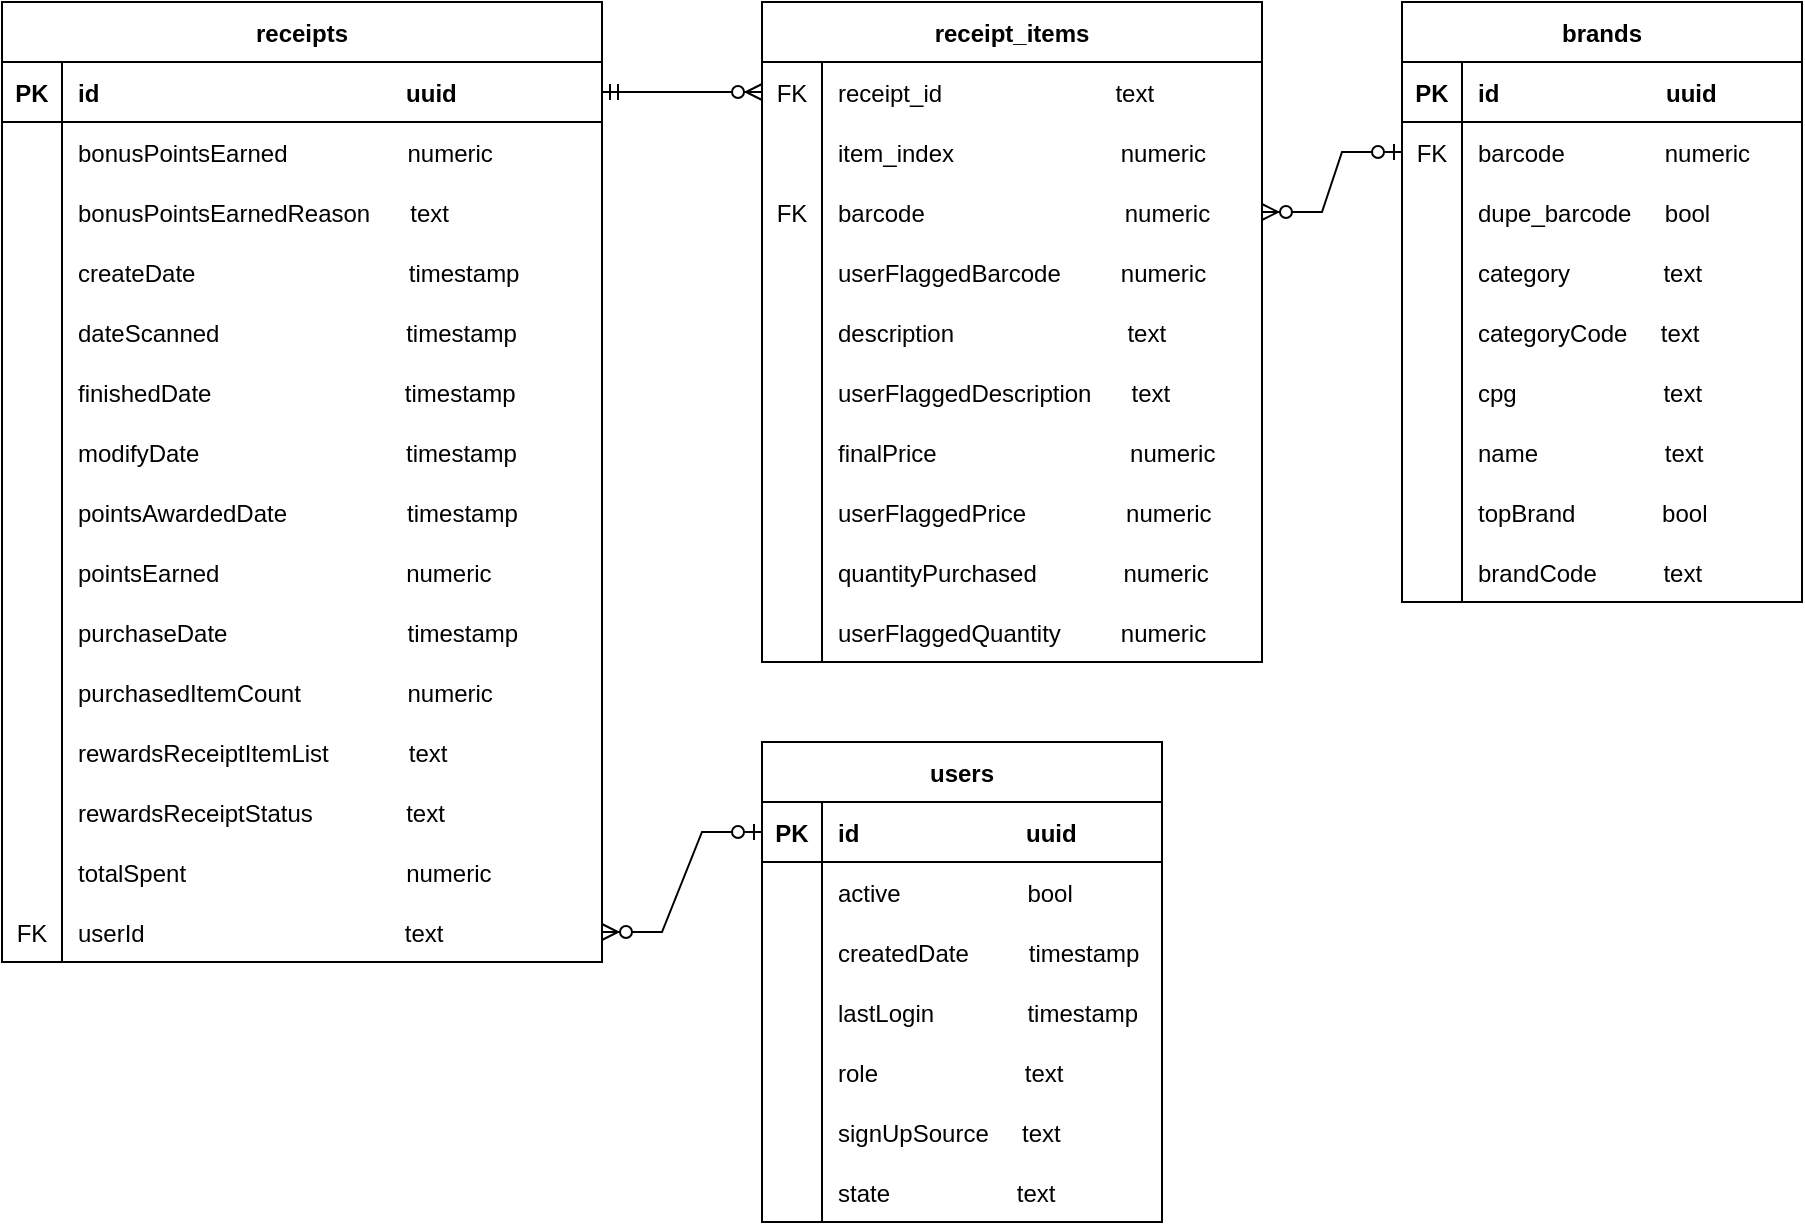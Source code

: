 <mxfile version="20.3.3" type="device"><diagram id="R2lEEEUBdFMjLlhIrx00" name="Page-1"><mxGraphModel dx="964" dy="1351" grid="1" gridSize="10" guides="1" tooltips="1" connect="1" arrows="1" fold="1" page="1" pageScale="1" pageWidth="850" pageHeight="1100" math="0" shadow="0" extFonts="Permanent Marker^https://fonts.googleapis.com/css?family=Permanent+Marker"><root><mxCell id="0"/><mxCell id="1" parent="0"/><mxCell id="abhxAOQpCdb0KNwSJZCT-45" value="brands" style="shape=table;startSize=30;container=1;collapsible=1;childLayout=tableLayout;fixedRows=1;rowLines=0;fontStyle=1;align=center;resizeLast=1;" parent="1" vertex="1"><mxGeometry x="720" y="380" width="200" height="300" as="geometry"><mxRectangle x="440" y="600" width="70" height="30" as="alternateBounds"/></mxGeometry></mxCell><mxCell id="abhxAOQpCdb0KNwSJZCT-46" value="" style="shape=tableRow;horizontal=0;startSize=0;swimlaneHead=0;swimlaneBody=0;fillColor=none;collapsible=0;dropTarget=0;points=[[0,0.5],[1,0.5]];portConstraint=eastwest;top=0;left=0;right=0;bottom=1;" parent="abhxAOQpCdb0KNwSJZCT-45" vertex="1"><mxGeometry y="30" width="200" height="30" as="geometry"/></mxCell><mxCell id="abhxAOQpCdb0KNwSJZCT-47" value="PK" style="shape=partialRectangle;connectable=0;fillColor=none;top=0;left=0;bottom=0;right=0;fontStyle=1;overflow=hidden;" parent="abhxAOQpCdb0KNwSJZCT-46" vertex="1"><mxGeometry width="30" height="30" as="geometry"><mxRectangle width="30" height="30" as="alternateBounds"/></mxGeometry></mxCell><mxCell id="abhxAOQpCdb0KNwSJZCT-48" value="id                         uuid" style="shape=partialRectangle;connectable=0;fillColor=none;top=0;left=0;bottom=0;right=0;align=left;spacingLeft=6;fontStyle=1;overflow=hidden;" parent="abhxAOQpCdb0KNwSJZCT-46" vertex="1"><mxGeometry x="30" width="170" height="30" as="geometry"><mxRectangle width="170" height="30" as="alternateBounds"/></mxGeometry></mxCell><mxCell id="abhxAOQpCdb0KNwSJZCT-52" value="" style="shape=tableRow;horizontal=0;startSize=0;swimlaneHead=0;swimlaneBody=0;fillColor=none;collapsible=0;dropTarget=0;points=[[0,0.5],[1,0.5]];portConstraint=eastwest;top=0;left=0;right=0;bottom=0;" parent="abhxAOQpCdb0KNwSJZCT-45" vertex="1"><mxGeometry y="60" width="200" height="30" as="geometry"/></mxCell><mxCell id="abhxAOQpCdb0KNwSJZCT-53" value="FK" style="shape=partialRectangle;connectable=0;fillColor=none;top=0;left=0;bottom=0;right=0;editable=1;overflow=hidden;" parent="abhxAOQpCdb0KNwSJZCT-52" vertex="1"><mxGeometry width="30" height="30" as="geometry"><mxRectangle width="30" height="30" as="alternateBounds"/></mxGeometry></mxCell><mxCell id="abhxAOQpCdb0KNwSJZCT-54" value="barcode               numeric" style="shape=partialRectangle;connectable=0;fillColor=none;top=0;left=0;bottom=0;right=0;align=left;spacingLeft=6;overflow=hidden;" parent="abhxAOQpCdb0KNwSJZCT-52" vertex="1"><mxGeometry x="30" width="170" height="30" as="geometry"><mxRectangle width="170" height="30" as="alternateBounds"/></mxGeometry></mxCell><mxCell id="wHL3rknPHMb8ilde0WU6-1" value="" style="shape=tableRow;horizontal=0;startSize=0;swimlaneHead=0;swimlaneBody=0;fillColor=none;collapsible=0;dropTarget=0;points=[[0,0.5],[1,0.5]];portConstraint=eastwest;top=0;left=0;right=0;bottom=0;" parent="abhxAOQpCdb0KNwSJZCT-45" vertex="1"><mxGeometry y="90" width="200" height="30" as="geometry"/></mxCell><mxCell id="wHL3rknPHMb8ilde0WU6-2" value="" style="shape=partialRectangle;connectable=0;fillColor=none;top=0;left=0;bottom=0;right=0;editable=1;overflow=hidden;" parent="wHL3rknPHMb8ilde0WU6-1" vertex="1"><mxGeometry width="30" height="30" as="geometry"><mxRectangle width="30" height="30" as="alternateBounds"/></mxGeometry></mxCell><mxCell id="wHL3rknPHMb8ilde0WU6-3" value="dupe_barcode     bool" style="shape=partialRectangle;connectable=0;fillColor=none;top=0;left=0;bottom=0;right=0;align=left;spacingLeft=6;overflow=hidden;" parent="wHL3rknPHMb8ilde0WU6-1" vertex="1"><mxGeometry x="30" width="170" height="30" as="geometry"><mxRectangle width="170" height="30" as="alternateBounds"/></mxGeometry></mxCell><mxCell id="abhxAOQpCdb0KNwSJZCT-55" value="" style="shape=tableRow;horizontal=0;startSize=0;swimlaneHead=0;swimlaneBody=0;fillColor=none;collapsible=0;dropTarget=0;points=[[0,0.5],[1,0.5]];portConstraint=eastwest;top=0;left=0;right=0;bottom=0;" parent="abhxAOQpCdb0KNwSJZCT-45" vertex="1"><mxGeometry y="120" width="200" height="30" as="geometry"/></mxCell><mxCell id="abhxAOQpCdb0KNwSJZCT-56" value="" style="shape=partialRectangle;connectable=0;fillColor=none;top=0;left=0;bottom=0;right=0;editable=1;overflow=hidden;" parent="abhxAOQpCdb0KNwSJZCT-55" vertex="1"><mxGeometry width="30" height="30" as="geometry"><mxRectangle width="30" height="30" as="alternateBounds"/></mxGeometry></mxCell><mxCell id="abhxAOQpCdb0KNwSJZCT-57" value="category              text" style="shape=partialRectangle;connectable=0;fillColor=none;top=0;left=0;bottom=0;right=0;align=left;spacingLeft=6;overflow=hidden;" parent="abhxAOQpCdb0KNwSJZCT-55" vertex="1"><mxGeometry x="30" width="170" height="30" as="geometry"><mxRectangle width="170" height="30" as="alternateBounds"/></mxGeometry></mxCell><mxCell id="abhxAOQpCdb0KNwSJZCT-68" value="" style="shape=tableRow;horizontal=0;startSize=0;swimlaneHead=0;swimlaneBody=0;fillColor=none;collapsible=0;dropTarget=0;points=[[0,0.5],[1,0.5]];portConstraint=eastwest;top=0;left=0;right=0;bottom=0;" parent="abhxAOQpCdb0KNwSJZCT-45" vertex="1"><mxGeometry y="150" width="200" height="30" as="geometry"/></mxCell><mxCell id="abhxAOQpCdb0KNwSJZCT-69" value="" style="shape=partialRectangle;connectable=0;fillColor=none;top=0;left=0;bottom=0;right=0;editable=1;overflow=hidden;" parent="abhxAOQpCdb0KNwSJZCT-68" vertex="1"><mxGeometry width="30" height="30" as="geometry"><mxRectangle width="30" height="30" as="alternateBounds"/></mxGeometry></mxCell><mxCell id="abhxAOQpCdb0KNwSJZCT-70" value="categoryCode     text" style="shape=partialRectangle;connectable=0;fillColor=none;top=0;left=0;bottom=0;right=0;align=left;spacingLeft=6;overflow=hidden;" parent="abhxAOQpCdb0KNwSJZCT-68" vertex="1"><mxGeometry x="30" width="170" height="30" as="geometry"><mxRectangle width="170" height="30" as="alternateBounds"/></mxGeometry></mxCell><mxCell id="abhxAOQpCdb0KNwSJZCT-71" value="" style="shape=tableRow;horizontal=0;startSize=0;swimlaneHead=0;swimlaneBody=0;fillColor=none;collapsible=0;dropTarget=0;points=[[0,0.5],[1,0.5]];portConstraint=eastwest;top=0;left=0;right=0;bottom=0;" parent="abhxAOQpCdb0KNwSJZCT-45" vertex="1"><mxGeometry y="180" width="200" height="30" as="geometry"/></mxCell><mxCell id="abhxAOQpCdb0KNwSJZCT-72" value="" style="shape=partialRectangle;connectable=0;fillColor=none;top=0;left=0;bottom=0;right=0;editable=1;overflow=hidden;" parent="abhxAOQpCdb0KNwSJZCT-71" vertex="1"><mxGeometry width="30" height="30" as="geometry"><mxRectangle width="30" height="30" as="alternateBounds"/></mxGeometry></mxCell><mxCell id="abhxAOQpCdb0KNwSJZCT-73" value="cpg                      text" style="shape=partialRectangle;connectable=0;fillColor=none;top=0;left=0;bottom=0;right=0;align=left;spacingLeft=6;overflow=hidden;" parent="abhxAOQpCdb0KNwSJZCT-71" vertex="1"><mxGeometry x="30" width="170" height="30" as="geometry"><mxRectangle width="170" height="30" as="alternateBounds"/></mxGeometry></mxCell><mxCell id="abhxAOQpCdb0KNwSJZCT-74" value="" style="shape=tableRow;horizontal=0;startSize=0;swimlaneHead=0;swimlaneBody=0;fillColor=none;collapsible=0;dropTarget=0;points=[[0,0.5],[1,0.5]];portConstraint=eastwest;top=0;left=0;right=0;bottom=0;" parent="abhxAOQpCdb0KNwSJZCT-45" vertex="1"><mxGeometry y="210" width="200" height="30" as="geometry"/></mxCell><mxCell id="abhxAOQpCdb0KNwSJZCT-75" value="" style="shape=partialRectangle;connectable=0;fillColor=none;top=0;left=0;bottom=0;right=0;editable=1;overflow=hidden;" parent="abhxAOQpCdb0KNwSJZCT-74" vertex="1"><mxGeometry width="30" height="30" as="geometry"><mxRectangle width="30" height="30" as="alternateBounds"/></mxGeometry></mxCell><mxCell id="abhxAOQpCdb0KNwSJZCT-76" value="name                   text" style="shape=partialRectangle;connectable=0;fillColor=none;top=0;left=0;bottom=0;right=0;align=left;spacingLeft=6;overflow=hidden;" parent="abhxAOQpCdb0KNwSJZCT-74" vertex="1"><mxGeometry x="30" width="170" height="30" as="geometry"><mxRectangle width="170" height="30" as="alternateBounds"/></mxGeometry></mxCell><mxCell id="abhxAOQpCdb0KNwSJZCT-77" value="" style="shape=tableRow;horizontal=0;startSize=0;swimlaneHead=0;swimlaneBody=0;fillColor=none;collapsible=0;dropTarget=0;points=[[0,0.5],[1,0.5]];portConstraint=eastwest;top=0;left=0;right=0;bottom=0;" parent="abhxAOQpCdb0KNwSJZCT-45" vertex="1"><mxGeometry y="240" width="200" height="30" as="geometry"/></mxCell><mxCell id="abhxAOQpCdb0KNwSJZCT-78" value="" style="shape=partialRectangle;connectable=0;fillColor=none;top=0;left=0;bottom=0;right=0;editable=1;overflow=hidden;" parent="abhxAOQpCdb0KNwSJZCT-77" vertex="1"><mxGeometry width="30" height="30" as="geometry"><mxRectangle width="30" height="30" as="alternateBounds"/></mxGeometry></mxCell><mxCell id="abhxAOQpCdb0KNwSJZCT-79" value="topBrand             bool" style="shape=partialRectangle;connectable=0;fillColor=none;top=0;left=0;bottom=0;right=0;align=left;spacingLeft=6;overflow=hidden;" parent="abhxAOQpCdb0KNwSJZCT-77" vertex="1"><mxGeometry x="30" width="170" height="30" as="geometry"><mxRectangle width="170" height="30" as="alternateBounds"/></mxGeometry></mxCell><mxCell id="abhxAOQpCdb0KNwSJZCT-80" value="" style="shape=tableRow;horizontal=0;startSize=0;swimlaneHead=0;swimlaneBody=0;fillColor=none;collapsible=0;dropTarget=0;points=[[0,0.5],[1,0.5]];portConstraint=eastwest;top=0;left=0;right=0;bottom=0;" parent="abhxAOQpCdb0KNwSJZCT-45" vertex="1"><mxGeometry y="270" width="200" height="30" as="geometry"/></mxCell><mxCell id="abhxAOQpCdb0KNwSJZCT-81" value="" style="shape=partialRectangle;connectable=0;fillColor=none;top=0;left=0;bottom=0;right=0;editable=1;overflow=hidden;" parent="abhxAOQpCdb0KNwSJZCT-80" vertex="1"><mxGeometry width="30" height="30" as="geometry"><mxRectangle width="30" height="30" as="alternateBounds"/></mxGeometry></mxCell><mxCell id="abhxAOQpCdb0KNwSJZCT-82" value="brandCode          text" style="shape=partialRectangle;connectable=0;fillColor=none;top=0;left=0;bottom=0;right=0;align=left;spacingLeft=6;overflow=hidden;" parent="abhxAOQpCdb0KNwSJZCT-80" vertex="1"><mxGeometry x="30" width="170" height="30" as="geometry"><mxRectangle width="170" height="30" as="alternateBounds"/></mxGeometry></mxCell><mxCell id="abhxAOQpCdb0KNwSJZCT-108" value="users" style="shape=table;startSize=30;container=1;collapsible=1;childLayout=tableLayout;fixedRows=1;rowLines=0;fontStyle=1;align=center;resizeLast=1;" parent="1" vertex="1"><mxGeometry x="400" y="750" width="200" height="240" as="geometry"><mxRectangle x="440" y="600" width="70" height="30" as="alternateBounds"/></mxGeometry></mxCell><mxCell id="abhxAOQpCdb0KNwSJZCT-109" value="" style="shape=tableRow;horizontal=0;startSize=0;swimlaneHead=0;swimlaneBody=0;fillColor=none;collapsible=0;dropTarget=0;points=[[0,0.5],[1,0.5]];portConstraint=eastwest;top=0;left=0;right=0;bottom=1;" parent="abhxAOQpCdb0KNwSJZCT-108" vertex="1"><mxGeometry y="30" width="200" height="30" as="geometry"/></mxCell><mxCell id="abhxAOQpCdb0KNwSJZCT-110" value="PK" style="shape=partialRectangle;connectable=0;fillColor=none;top=0;left=0;bottom=0;right=0;fontStyle=1;overflow=hidden;" parent="abhxAOQpCdb0KNwSJZCT-109" vertex="1"><mxGeometry width="30" height="30" as="geometry"><mxRectangle width="30" height="30" as="alternateBounds"/></mxGeometry></mxCell><mxCell id="abhxAOQpCdb0KNwSJZCT-111" value="id                         uuid" style="shape=partialRectangle;connectable=0;fillColor=none;top=0;left=0;bottom=0;right=0;align=left;spacingLeft=6;fontStyle=1;overflow=hidden;" parent="abhxAOQpCdb0KNwSJZCT-109" vertex="1"><mxGeometry x="30" width="170" height="30" as="geometry"><mxRectangle width="170" height="30" as="alternateBounds"/></mxGeometry></mxCell><mxCell id="abhxAOQpCdb0KNwSJZCT-115" value="" style="shape=tableRow;horizontal=0;startSize=0;swimlaneHead=0;swimlaneBody=0;fillColor=none;collapsible=0;dropTarget=0;points=[[0,0.5],[1,0.5]];portConstraint=eastwest;top=0;left=0;right=0;bottom=0;" parent="abhxAOQpCdb0KNwSJZCT-108" vertex="1"><mxGeometry y="60" width="200" height="30" as="geometry"/></mxCell><mxCell id="abhxAOQpCdb0KNwSJZCT-116" value="" style="shape=partialRectangle;connectable=0;fillColor=none;top=0;left=0;bottom=0;right=0;editable=1;overflow=hidden;" parent="abhxAOQpCdb0KNwSJZCT-115" vertex="1"><mxGeometry width="30" height="30" as="geometry"><mxRectangle width="30" height="30" as="alternateBounds"/></mxGeometry></mxCell><mxCell id="abhxAOQpCdb0KNwSJZCT-117" value="active                   bool" style="shape=partialRectangle;connectable=0;fillColor=none;top=0;left=0;bottom=0;right=0;align=left;spacingLeft=6;overflow=hidden;" parent="abhxAOQpCdb0KNwSJZCT-115" vertex="1"><mxGeometry x="30" width="170" height="30" as="geometry"><mxRectangle width="170" height="30" as="alternateBounds"/></mxGeometry></mxCell><mxCell id="abhxAOQpCdb0KNwSJZCT-118" value="" style="shape=tableRow;horizontal=0;startSize=0;swimlaneHead=0;swimlaneBody=0;fillColor=none;collapsible=0;dropTarget=0;points=[[0,0.5],[1,0.5]];portConstraint=eastwest;top=0;left=0;right=0;bottom=0;" parent="abhxAOQpCdb0KNwSJZCT-108" vertex="1"><mxGeometry y="90" width="200" height="30" as="geometry"/></mxCell><mxCell id="abhxAOQpCdb0KNwSJZCT-119" value="" style="shape=partialRectangle;connectable=0;fillColor=none;top=0;left=0;bottom=0;right=0;editable=1;overflow=hidden;" parent="abhxAOQpCdb0KNwSJZCT-118" vertex="1"><mxGeometry width="30" height="30" as="geometry"><mxRectangle width="30" height="30" as="alternateBounds"/></mxGeometry></mxCell><mxCell id="abhxAOQpCdb0KNwSJZCT-120" value="createdDate         timestamp" style="shape=partialRectangle;connectable=0;fillColor=none;top=0;left=0;bottom=0;right=0;align=left;spacingLeft=6;overflow=hidden;" parent="abhxAOQpCdb0KNwSJZCT-118" vertex="1"><mxGeometry x="30" width="170" height="30" as="geometry"><mxRectangle width="170" height="30" as="alternateBounds"/></mxGeometry></mxCell><mxCell id="abhxAOQpCdb0KNwSJZCT-127" value="" style="shape=tableRow;horizontal=0;startSize=0;swimlaneHead=0;swimlaneBody=0;fillColor=none;collapsible=0;dropTarget=0;points=[[0,0.5],[1,0.5]];portConstraint=eastwest;top=0;left=0;right=0;bottom=0;" parent="abhxAOQpCdb0KNwSJZCT-108" vertex="1"><mxGeometry y="120" width="200" height="30" as="geometry"/></mxCell><mxCell id="abhxAOQpCdb0KNwSJZCT-128" value="" style="shape=partialRectangle;connectable=0;fillColor=none;top=0;left=0;bottom=0;right=0;editable=1;overflow=hidden;" parent="abhxAOQpCdb0KNwSJZCT-127" vertex="1"><mxGeometry width="30" height="30" as="geometry"><mxRectangle width="30" height="30" as="alternateBounds"/></mxGeometry></mxCell><mxCell id="abhxAOQpCdb0KNwSJZCT-129" value="lastLogin              timestamp" style="shape=partialRectangle;connectable=0;fillColor=none;top=0;left=0;bottom=0;right=0;align=left;spacingLeft=6;overflow=hidden;" parent="abhxAOQpCdb0KNwSJZCT-127" vertex="1"><mxGeometry x="30" width="170" height="30" as="geometry"><mxRectangle width="170" height="30" as="alternateBounds"/></mxGeometry></mxCell><mxCell id="abhxAOQpCdb0KNwSJZCT-130" value="" style="shape=tableRow;horizontal=0;startSize=0;swimlaneHead=0;swimlaneBody=0;fillColor=none;collapsible=0;dropTarget=0;points=[[0,0.5],[1,0.5]];portConstraint=eastwest;top=0;left=0;right=0;bottom=0;" parent="abhxAOQpCdb0KNwSJZCT-108" vertex="1"><mxGeometry y="150" width="200" height="30" as="geometry"/></mxCell><mxCell id="abhxAOQpCdb0KNwSJZCT-131" value="" style="shape=partialRectangle;connectable=0;fillColor=none;top=0;left=0;bottom=0;right=0;editable=1;overflow=hidden;" parent="abhxAOQpCdb0KNwSJZCT-130" vertex="1"><mxGeometry width="30" height="30" as="geometry"><mxRectangle width="30" height="30" as="alternateBounds"/></mxGeometry></mxCell><mxCell id="abhxAOQpCdb0KNwSJZCT-132" value="role                      text" style="shape=partialRectangle;connectable=0;fillColor=none;top=0;left=0;bottom=0;right=0;align=left;spacingLeft=6;overflow=hidden;" parent="abhxAOQpCdb0KNwSJZCT-130" vertex="1"><mxGeometry x="30" width="170" height="30" as="geometry"><mxRectangle width="170" height="30" as="alternateBounds"/></mxGeometry></mxCell><mxCell id="abhxAOQpCdb0KNwSJZCT-133" value="" style="shape=tableRow;horizontal=0;startSize=0;swimlaneHead=0;swimlaneBody=0;fillColor=none;collapsible=0;dropTarget=0;points=[[0,0.5],[1,0.5]];portConstraint=eastwest;top=0;left=0;right=0;bottom=0;" parent="abhxAOQpCdb0KNwSJZCT-108" vertex="1"><mxGeometry y="180" width="200" height="30" as="geometry"/></mxCell><mxCell id="abhxAOQpCdb0KNwSJZCT-134" value="" style="shape=partialRectangle;connectable=0;fillColor=none;top=0;left=0;bottom=0;right=0;editable=1;overflow=hidden;" parent="abhxAOQpCdb0KNwSJZCT-133" vertex="1"><mxGeometry width="30" height="30" as="geometry"><mxRectangle width="30" height="30" as="alternateBounds"/></mxGeometry></mxCell><mxCell id="abhxAOQpCdb0KNwSJZCT-135" value="signUpSource     text" style="shape=partialRectangle;connectable=0;fillColor=none;top=0;left=0;bottom=0;right=0;align=left;spacingLeft=6;overflow=hidden;" parent="abhxAOQpCdb0KNwSJZCT-133" vertex="1"><mxGeometry x="30" width="170" height="30" as="geometry"><mxRectangle width="170" height="30" as="alternateBounds"/></mxGeometry></mxCell><mxCell id="abhxAOQpCdb0KNwSJZCT-143" value="" style="shape=tableRow;horizontal=0;startSize=0;swimlaneHead=0;swimlaneBody=0;fillColor=none;collapsible=0;dropTarget=0;points=[[0,0.5],[1,0.5]];portConstraint=eastwest;top=0;left=0;right=0;bottom=0;" parent="abhxAOQpCdb0KNwSJZCT-108" vertex="1"><mxGeometry y="210" width="200" height="30" as="geometry"/></mxCell><mxCell id="abhxAOQpCdb0KNwSJZCT-144" value="" style="shape=partialRectangle;connectable=0;fillColor=none;top=0;left=0;bottom=0;right=0;editable=1;overflow=hidden;" parent="abhxAOQpCdb0KNwSJZCT-143" vertex="1"><mxGeometry width="30" height="30" as="geometry"><mxRectangle width="30" height="30" as="alternateBounds"/></mxGeometry></mxCell><mxCell id="abhxAOQpCdb0KNwSJZCT-145" value="state                   text" style="shape=partialRectangle;connectable=0;fillColor=none;top=0;left=0;bottom=0;right=0;align=left;spacingLeft=6;overflow=hidden;" parent="abhxAOQpCdb0KNwSJZCT-143" vertex="1"><mxGeometry x="30" width="170" height="30" as="geometry"><mxRectangle width="170" height="30" as="alternateBounds"/></mxGeometry></mxCell><mxCell id="abhxAOQpCdb0KNwSJZCT-152" value="receipts" style="shape=table;startSize=30;container=1;collapsible=1;childLayout=tableLayout;fixedRows=1;rowLines=0;fontStyle=1;align=center;resizeLast=1;" parent="1" vertex="1"><mxGeometry x="20" y="380" width="300" height="480" as="geometry"><mxRectangle x="80" y="490" width="70" height="30" as="alternateBounds"/></mxGeometry></mxCell><mxCell id="abhxAOQpCdb0KNwSJZCT-153" value="" style="shape=tableRow;horizontal=0;startSize=0;swimlaneHead=0;swimlaneBody=0;fillColor=none;collapsible=0;dropTarget=0;points=[[0,0.5],[1,0.5]];portConstraint=eastwest;top=0;left=0;right=0;bottom=1;" parent="abhxAOQpCdb0KNwSJZCT-152" vertex="1"><mxGeometry y="30" width="300" height="30" as="geometry"/></mxCell><mxCell id="abhxAOQpCdb0KNwSJZCT-154" value="PK" style="shape=partialRectangle;connectable=0;fillColor=none;top=0;left=0;bottom=0;right=0;fontStyle=1;overflow=hidden;" parent="abhxAOQpCdb0KNwSJZCT-153" vertex="1"><mxGeometry width="30" height="30" as="geometry"><mxRectangle width="30" height="30" as="alternateBounds"/></mxGeometry></mxCell><mxCell id="abhxAOQpCdb0KNwSJZCT-155" value="id                                              uuid" style="shape=partialRectangle;connectable=0;fillColor=none;top=0;left=0;bottom=0;right=0;align=left;spacingLeft=6;fontStyle=1;overflow=hidden;" parent="abhxAOQpCdb0KNwSJZCT-153" vertex="1"><mxGeometry x="30" width="270" height="30" as="geometry"><mxRectangle width="270" height="30" as="alternateBounds"/></mxGeometry></mxCell><mxCell id="abhxAOQpCdb0KNwSJZCT-156" value="" style="shape=tableRow;horizontal=0;startSize=0;swimlaneHead=0;swimlaneBody=0;fillColor=none;collapsible=0;dropTarget=0;points=[[0,0.5],[1,0.5]];portConstraint=eastwest;top=0;left=0;right=0;bottom=0;" parent="abhxAOQpCdb0KNwSJZCT-152" vertex="1"><mxGeometry y="60" width="300" height="30" as="geometry"/></mxCell><mxCell id="abhxAOQpCdb0KNwSJZCT-157" value="" style="shape=partialRectangle;connectable=0;fillColor=none;top=0;left=0;bottom=0;right=0;editable=1;overflow=hidden;" parent="abhxAOQpCdb0KNwSJZCT-156" vertex="1"><mxGeometry width="30" height="30" as="geometry"><mxRectangle width="30" height="30" as="alternateBounds"/></mxGeometry></mxCell><mxCell id="abhxAOQpCdb0KNwSJZCT-158" value="bonusPointsEarned                  numeric" style="shape=partialRectangle;connectable=0;fillColor=none;top=0;left=0;bottom=0;right=0;align=left;spacingLeft=6;overflow=hidden;" parent="abhxAOQpCdb0KNwSJZCT-156" vertex="1"><mxGeometry x="30" width="270" height="30" as="geometry"><mxRectangle width="270" height="30" as="alternateBounds"/></mxGeometry></mxCell><mxCell id="abhxAOQpCdb0KNwSJZCT-159" value="" style="shape=tableRow;horizontal=0;startSize=0;swimlaneHead=0;swimlaneBody=0;fillColor=none;collapsible=0;dropTarget=0;points=[[0,0.5],[1,0.5]];portConstraint=eastwest;top=0;left=0;right=0;bottom=0;" parent="abhxAOQpCdb0KNwSJZCT-152" vertex="1"><mxGeometry y="90" width="300" height="30" as="geometry"/></mxCell><mxCell id="abhxAOQpCdb0KNwSJZCT-160" value="" style="shape=partialRectangle;connectable=0;fillColor=none;top=0;left=0;bottom=0;right=0;editable=1;overflow=hidden;" parent="abhxAOQpCdb0KNwSJZCT-159" vertex="1"><mxGeometry width="30" height="30" as="geometry"><mxRectangle width="30" height="30" as="alternateBounds"/></mxGeometry></mxCell><mxCell id="abhxAOQpCdb0KNwSJZCT-161" value="bonusPointsEarnedReason      text" style="shape=partialRectangle;connectable=0;fillColor=none;top=0;left=0;bottom=0;right=0;align=left;spacingLeft=6;overflow=hidden;" parent="abhxAOQpCdb0KNwSJZCT-159" vertex="1"><mxGeometry x="30" width="270" height="30" as="geometry"><mxRectangle width="270" height="30" as="alternateBounds"/></mxGeometry></mxCell><mxCell id="abhxAOQpCdb0KNwSJZCT-162" value="" style="shape=tableRow;horizontal=0;startSize=0;swimlaneHead=0;swimlaneBody=0;fillColor=none;collapsible=0;dropTarget=0;points=[[0,0.5],[1,0.5]];portConstraint=eastwest;top=0;left=0;right=0;bottom=0;" parent="abhxAOQpCdb0KNwSJZCT-152" vertex="1"><mxGeometry y="120" width="300" height="30" as="geometry"/></mxCell><mxCell id="abhxAOQpCdb0KNwSJZCT-163" value="" style="shape=partialRectangle;connectable=0;fillColor=none;top=0;left=0;bottom=0;right=0;editable=1;overflow=hidden;" parent="abhxAOQpCdb0KNwSJZCT-162" vertex="1"><mxGeometry width="30" height="30" as="geometry"><mxRectangle width="30" height="30" as="alternateBounds"/></mxGeometry></mxCell><mxCell id="abhxAOQpCdb0KNwSJZCT-164" value="createDate                                timestamp" style="shape=partialRectangle;connectable=0;fillColor=none;top=0;left=0;bottom=0;right=0;align=left;spacingLeft=6;overflow=hidden;" parent="abhxAOQpCdb0KNwSJZCT-162" vertex="1"><mxGeometry x="30" width="270" height="30" as="geometry"><mxRectangle width="270" height="30" as="alternateBounds"/></mxGeometry></mxCell><mxCell id="abhxAOQpCdb0KNwSJZCT-165" value="" style="shape=tableRow;horizontal=0;startSize=0;swimlaneHead=0;swimlaneBody=0;fillColor=none;collapsible=0;dropTarget=0;points=[[0,0.5],[1,0.5]];portConstraint=eastwest;top=0;left=0;right=0;bottom=0;" parent="abhxAOQpCdb0KNwSJZCT-152" vertex="1"><mxGeometry y="150" width="300" height="30" as="geometry"/></mxCell><mxCell id="abhxAOQpCdb0KNwSJZCT-166" value="" style="shape=partialRectangle;connectable=0;fillColor=none;top=0;left=0;bottom=0;right=0;editable=1;overflow=hidden;" parent="abhxAOQpCdb0KNwSJZCT-165" vertex="1"><mxGeometry width="30" height="30" as="geometry"><mxRectangle width="30" height="30" as="alternateBounds"/></mxGeometry></mxCell><mxCell id="abhxAOQpCdb0KNwSJZCT-167" value="dateScanned                            timestamp" style="shape=partialRectangle;connectable=0;fillColor=none;top=0;left=0;bottom=0;right=0;align=left;spacingLeft=6;overflow=hidden;" parent="abhxAOQpCdb0KNwSJZCT-165" vertex="1"><mxGeometry x="30" width="270" height="30" as="geometry"><mxRectangle width="270" height="30" as="alternateBounds"/></mxGeometry></mxCell><mxCell id="abhxAOQpCdb0KNwSJZCT-168" value="" style="shape=tableRow;horizontal=0;startSize=0;swimlaneHead=0;swimlaneBody=0;fillColor=none;collapsible=0;dropTarget=0;points=[[0,0.5],[1,0.5]];portConstraint=eastwest;top=0;left=0;right=0;bottom=0;" parent="abhxAOQpCdb0KNwSJZCT-152" vertex="1"><mxGeometry y="180" width="300" height="30" as="geometry"/></mxCell><mxCell id="abhxAOQpCdb0KNwSJZCT-169" value="" style="shape=partialRectangle;connectable=0;fillColor=none;top=0;left=0;bottom=0;right=0;editable=1;overflow=hidden;" parent="abhxAOQpCdb0KNwSJZCT-168" vertex="1"><mxGeometry width="30" height="30" as="geometry"><mxRectangle width="30" height="30" as="alternateBounds"/></mxGeometry></mxCell><mxCell id="abhxAOQpCdb0KNwSJZCT-170" value="finishedDate                             timestamp" style="shape=partialRectangle;connectable=0;fillColor=none;top=0;left=0;bottom=0;right=0;align=left;spacingLeft=6;overflow=hidden;" parent="abhxAOQpCdb0KNwSJZCT-168" vertex="1"><mxGeometry x="30" width="270" height="30" as="geometry"><mxRectangle width="270" height="30" as="alternateBounds"/></mxGeometry></mxCell><mxCell id="abhxAOQpCdb0KNwSJZCT-171" value="" style="shape=tableRow;horizontal=0;startSize=0;swimlaneHead=0;swimlaneBody=0;fillColor=none;collapsible=0;dropTarget=0;points=[[0,0.5],[1,0.5]];portConstraint=eastwest;top=0;left=0;right=0;bottom=0;" parent="abhxAOQpCdb0KNwSJZCT-152" vertex="1"><mxGeometry y="210" width="300" height="30" as="geometry"/></mxCell><mxCell id="abhxAOQpCdb0KNwSJZCT-172" value="" style="shape=partialRectangle;connectable=0;fillColor=none;top=0;left=0;bottom=0;right=0;editable=1;overflow=hidden;" parent="abhxAOQpCdb0KNwSJZCT-171" vertex="1"><mxGeometry width="30" height="30" as="geometry"><mxRectangle width="30" height="30" as="alternateBounds"/></mxGeometry></mxCell><mxCell id="abhxAOQpCdb0KNwSJZCT-173" value="modifyDate                               timestamp" style="shape=partialRectangle;connectable=0;fillColor=none;top=0;left=0;bottom=0;right=0;align=left;spacingLeft=6;overflow=hidden;" parent="abhxAOQpCdb0KNwSJZCT-171" vertex="1"><mxGeometry x="30" width="270" height="30" as="geometry"><mxRectangle width="270" height="30" as="alternateBounds"/></mxGeometry></mxCell><mxCell id="abhxAOQpCdb0KNwSJZCT-175" value="" style="shape=tableRow;horizontal=0;startSize=0;swimlaneHead=0;swimlaneBody=0;fillColor=none;collapsible=0;dropTarget=0;points=[[0,0.5],[1,0.5]];portConstraint=eastwest;top=0;left=0;right=0;bottom=0;" parent="abhxAOQpCdb0KNwSJZCT-152" vertex="1"><mxGeometry y="240" width="300" height="30" as="geometry"/></mxCell><mxCell id="abhxAOQpCdb0KNwSJZCT-176" value="" style="shape=partialRectangle;connectable=0;fillColor=none;top=0;left=0;bottom=0;right=0;editable=1;overflow=hidden;" parent="abhxAOQpCdb0KNwSJZCT-175" vertex="1"><mxGeometry width="30" height="30" as="geometry"><mxRectangle width="30" height="30" as="alternateBounds"/></mxGeometry></mxCell><mxCell id="abhxAOQpCdb0KNwSJZCT-177" value="pointsAwardedDate                  timestamp" style="shape=partialRectangle;connectable=0;fillColor=none;top=0;left=0;bottom=0;right=0;align=left;spacingLeft=6;overflow=hidden;" parent="abhxAOQpCdb0KNwSJZCT-175" vertex="1"><mxGeometry x="30" width="270" height="30" as="geometry"><mxRectangle width="270" height="30" as="alternateBounds"/></mxGeometry></mxCell><mxCell id="abhxAOQpCdb0KNwSJZCT-181" value="" style="shape=tableRow;horizontal=0;startSize=0;swimlaneHead=0;swimlaneBody=0;fillColor=none;collapsible=0;dropTarget=0;points=[[0,0.5],[1,0.5]];portConstraint=eastwest;top=0;left=0;right=0;bottom=0;" parent="abhxAOQpCdb0KNwSJZCT-152" vertex="1"><mxGeometry y="270" width="300" height="30" as="geometry"/></mxCell><mxCell id="abhxAOQpCdb0KNwSJZCT-182" value="" style="shape=partialRectangle;connectable=0;fillColor=none;top=0;left=0;bottom=0;right=0;editable=1;overflow=hidden;" parent="abhxAOQpCdb0KNwSJZCT-181" vertex="1"><mxGeometry width="30" height="30" as="geometry"><mxRectangle width="30" height="30" as="alternateBounds"/></mxGeometry></mxCell><mxCell id="abhxAOQpCdb0KNwSJZCT-183" value="pointsEarned                            numeric" style="shape=partialRectangle;connectable=0;fillColor=none;top=0;left=0;bottom=0;right=0;align=left;spacingLeft=6;overflow=hidden;" parent="abhxAOQpCdb0KNwSJZCT-181" vertex="1"><mxGeometry x="30" width="270" height="30" as="geometry"><mxRectangle width="270" height="30" as="alternateBounds"/></mxGeometry></mxCell><mxCell id="abhxAOQpCdb0KNwSJZCT-178" value="" style="shape=tableRow;horizontal=0;startSize=0;swimlaneHead=0;swimlaneBody=0;fillColor=none;collapsible=0;dropTarget=0;points=[[0,0.5],[1,0.5]];portConstraint=eastwest;top=0;left=0;right=0;bottom=0;" parent="abhxAOQpCdb0KNwSJZCT-152" vertex="1"><mxGeometry y="300" width="300" height="30" as="geometry"/></mxCell><mxCell id="abhxAOQpCdb0KNwSJZCT-179" value="" style="shape=partialRectangle;connectable=0;fillColor=none;top=0;left=0;bottom=0;right=0;editable=1;overflow=hidden;" parent="abhxAOQpCdb0KNwSJZCT-178" vertex="1"><mxGeometry width="30" height="30" as="geometry"><mxRectangle width="30" height="30" as="alternateBounds"/></mxGeometry></mxCell><mxCell id="abhxAOQpCdb0KNwSJZCT-180" value="purchaseDate                           timestamp" style="shape=partialRectangle;connectable=0;fillColor=none;top=0;left=0;bottom=0;right=0;align=left;spacingLeft=6;overflow=hidden;" parent="abhxAOQpCdb0KNwSJZCT-178" vertex="1"><mxGeometry x="30" width="270" height="30" as="geometry"><mxRectangle width="270" height="30" as="alternateBounds"/></mxGeometry></mxCell><mxCell id="abhxAOQpCdb0KNwSJZCT-184" value="" style="shape=tableRow;horizontal=0;startSize=0;swimlaneHead=0;swimlaneBody=0;fillColor=none;collapsible=0;dropTarget=0;points=[[0,0.5],[1,0.5]];portConstraint=eastwest;top=0;left=0;right=0;bottom=0;" parent="abhxAOQpCdb0KNwSJZCT-152" vertex="1"><mxGeometry y="330" width="300" height="30" as="geometry"/></mxCell><mxCell id="abhxAOQpCdb0KNwSJZCT-185" value="" style="shape=partialRectangle;connectable=0;fillColor=none;top=0;left=0;bottom=0;right=0;editable=1;overflow=hidden;" parent="abhxAOQpCdb0KNwSJZCT-184" vertex="1"><mxGeometry width="30" height="30" as="geometry"><mxRectangle width="30" height="30" as="alternateBounds"/></mxGeometry></mxCell><mxCell id="abhxAOQpCdb0KNwSJZCT-186" value="purchasedItemCount                numeric" style="shape=partialRectangle;connectable=0;fillColor=none;top=0;left=0;bottom=0;right=0;align=left;spacingLeft=6;overflow=hidden;" parent="abhxAOQpCdb0KNwSJZCT-184" vertex="1"><mxGeometry x="30" width="270" height="30" as="geometry"><mxRectangle width="270" height="30" as="alternateBounds"/></mxGeometry></mxCell><mxCell id="abhxAOQpCdb0KNwSJZCT-190" value="" style="shape=tableRow;horizontal=0;startSize=0;swimlaneHead=0;swimlaneBody=0;fillColor=none;collapsible=0;dropTarget=0;points=[[0,0.5],[1,0.5]];portConstraint=eastwest;top=0;left=0;right=0;bottom=0;" parent="abhxAOQpCdb0KNwSJZCT-152" vertex="1"><mxGeometry y="360" width="300" height="30" as="geometry"/></mxCell><mxCell id="abhxAOQpCdb0KNwSJZCT-191" value="" style="shape=partialRectangle;connectable=0;fillColor=none;top=0;left=0;bottom=0;right=0;editable=1;overflow=hidden;" parent="abhxAOQpCdb0KNwSJZCT-190" vertex="1"><mxGeometry width="30" height="30" as="geometry"><mxRectangle width="30" height="30" as="alternateBounds"/></mxGeometry></mxCell><mxCell id="abhxAOQpCdb0KNwSJZCT-192" value="rewardsReceiptItemList            text" style="shape=partialRectangle;connectable=0;fillColor=none;top=0;left=0;bottom=0;right=0;align=left;spacingLeft=6;overflow=hidden;" parent="abhxAOQpCdb0KNwSJZCT-190" vertex="1"><mxGeometry x="30" width="270" height="30" as="geometry"><mxRectangle width="270" height="30" as="alternateBounds"/></mxGeometry></mxCell><mxCell id="abhxAOQpCdb0KNwSJZCT-187" value="" style="shape=tableRow;horizontal=0;startSize=0;swimlaneHead=0;swimlaneBody=0;fillColor=none;collapsible=0;dropTarget=0;points=[[0,0.5],[1,0.5]];portConstraint=eastwest;top=0;left=0;right=0;bottom=0;" parent="abhxAOQpCdb0KNwSJZCT-152" vertex="1"><mxGeometry y="390" width="300" height="30" as="geometry"/></mxCell><mxCell id="abhxAOQpCdb0KNwSJZCT-188" value="" style="shape=partialRectangle;connectable=0;fillColor=none;top=0;left=0;bottom=0;right=0;editable=1;overflow=hidden;" parent="abhxAOQpCdb0KNwSJZCT-187" vertex="1"><mxGeometry width="30" height="30" as="geometry"><mxRectangle width="30" height="30" as="alternateBounds"/></mxGeometry></mxCell><mxCell id="abhxAOQpCdb0KNwSJZCT-189" value="rewardsReceiptStatus              text" style="shape=partialRectangle;connectable=0;fillColor=none;top=0;left=0;bottom=0;right=0;align=left;spacingLeft=6;overflow=hidden;" parent="abhxAOQpCdb0KNwSJZCT-187" vertex="1"><mxGeometry x="30" width="270" height="30" as="geometry"><mxRectangle width="270" height="30" as="alternateBounds"/></mxGeometry></mxCell><mxCell id="abhxAOQpCdb0KNwSJZCT-193" value="" style="shape=tableRow;horizontal=0;startSize=0;swimlaneHead=0;swimlaneBody=0;fillColor=none;collapsible=0;dropTarget=0;points=[[0,0.5],[1,0.5]];portConstraint=eastwest;top=0;left=0;right=0;bottom=0;" parent="abhxAOQpCdb0KNwSJZCT-152" vertex="1"><mxGeometry y="420" width="300" height="30" as="geometry"/></mxCell><mxCell id="abhxAOQpCdb0KNwSJZCT-194" value="" style="shape=partialRectangle;connectable=0;fillColor=none;top=0;left=0;bottom=0;right=0;editable=1;overflow=hidden;" parent="abhxAOQpCdb0KNwSJZCT-193" vertex="1"><mxGeometry width="30" height="30" as="geometry"><mxRectangle width="30" height="30" as="alternateBounds"/></mxGeometry></mxCell><mxCell id="abhxAOQpCdb0KNwSJZCT-195" value="totalSpent                                 numeric" style="shape=partialRectangle;connectable=0;fillColor=none;top=0;left=0;bottom=0;right=0;align=left;spacingLeft=6;overflow=hidden;" parent="abhxAOQpCdb0KNwSJZCT-193" vertex="1"><mxGeometry x="30" width="270" height="30" as="geometry"><mxRectangle width="270" height="30" as="alternateBounds"/></mxGeometry></mxCell><mxCell id="abhxAOQpCdb0KNwSJZCT-196" value="" style="shape=tableRow;horizontal=0;startSize=0;swimlaneHead=0;swimlaneBody=0;fillColor=none;collapsible=0;dropTarget=0;points=[[0,0.5],[1,0.5]];portConstraint=eastwest;top=0;left=0;right=0;bottom=0;" parent="abhxAOQpCdb0KNwSJZCT-152" vertex="1"><mxGeometry y="450" width="300" height="30" as="geometry"/></mxCell><mxCell id="abhxAOQpCdb0KNwSJZCT-197" value="FK" style="shape=partialRectangle;connectable=0;fillColor=none;top=0;left=0;bottom=0;right=0;editable=1;overflow=hidden;" parent="abhxAOQpCdb0KNwSJZCT-196" vertex="1"><mxGeometry width="30" height="30" as="geometry"><mxRectangle width="30" height="30" as="alternateBounds"/></mxGeometry></mxCell><mxCell id="abhxAOQpCdb0KNwSJZCT-198" value="userId                                       text" style="shape=partialRectangle;connectable=0;fillColor=none;top=0;left=0;bottom=0;right=0;align=left;spacingLeft=6;overflow=hidden;" parent="abhxAOQpCdb0KNwSJZCT-196" vertex="1"><mxGeometry x="30" width="270" height="30" as="geometry"><mxRectangle width="270" height="30" as="alternateBounds"/></mxGeometry></mxCell><mxCell id="abhxAOQpCdb0KNwSJZCT-199" value="receipt_items" style="shape=table;startSize=30;container=1;collapsible=1;childLayout=tableLayout;fixedRows=1;rowLines=0;fontStyle=1;align=center;resizeLast=1;" parent="1" vertex="1"><mxGeometry x="400" y="380" width="250" height="330" as="geometry"><mxRectangle x="80" y="490" width="70" height="30" as="alternateBounds"/></mxGeometry></mxCell><mxCell id="abhxAOQpCdb0KNwSJZCT-203" value="" style="shape=tableRow;horizontal=0;startSize=0;swimlaneHead=0;swimlaneBody=0;fillColor=none;collapsible=0;dropTarget=0;points=[[0,0.5],[1,0.5]];portConstraint=eastwest;top=0;left=0;right=0;bottom=0;" parent="abhxAOQpCdb0KNwSJZCT-199" vertex="1"><mxGeometry y="30" width="250" height="30" as="geometry"/></mxCell><mxCell id="abhxAOQpCdb0KNwSJZCT-204" value="FK" style="shape=partialRectangle;connectable=0;fillColor=none;top=0;left=0;bottom=0;right=0;editable=1;overflow=hidden;" parent="abhxAOQpCdb0KNwSJZCT-203" vertex="1"><mxGeometry width="30" height="30" as="geometry"><mxRectangle width="30" height="30" as="alternateBounds"/></mxGeometry></mxCell><mxCell id="abhxAOQpCdb0KNwSJZCT-205" value="receipt_id                          text  " style="shape=partialRectangle;connectable=0;fillColor=none;top=0;left=0;bottom=0;right=0;align=left;spacingLeft=6;overflow=hidden;" parent="abhxAOQpCdb0KNwSJZCT-203" vertex="1"><mxGeometry x="30" width="220" height="30" as="geometry"><mxRectangle width="220" height="30" as="alternateBounds"/></mxGeometry></mxCell><mxCell id="abhxAOQpCdb0KNwSJZCT-206" value="" style="shape=tableRow;horizontal=0;startSize=0;swimlaneHead=0;swimlaneBody=0;fillColor=none;collapsible=0;dropTarget=0;points=[[0,0.5],[1,0.5]];portConstraint=eastwest;top=0;left=0;right=0;bottom=0;" parent="abhxAOQpCdb0KNwSJZCT-199" vertex="1"><mxGeometry y="60" width="250" height="30" as="geometry"/></mxCell><mxCell id="abhxAOQpCdb0KNwSJZCT-207" value="" style="shape=partialRectangle;connectable=0;fillColor=none;top=0;left=0;bottom=0;right=0;editable=1;overflow=hidden;" parent="abhxAOQpCdb0KNwSJZCT-206" vertex="1"><mxGeometry width="30" height="30" as="geometry"><mxRectangle width="30" height="30" as="alternateBounds"/></mxGeometry></mxCell><mxCell id="abhxAOQpCdb0KNwSJZCT-208" value="item_index                         numeric" style="shape=partialRectangle;connectable=0;fillColor=none;top=0;left=0;bottom=0;right=0;align=left;spacingLeft=6;overflow=hidden;" parent="abhxAOQpCdb0KNwSJZCT-206" vertex="1"><mxGeometry x="30" width="220" height="30" as="geometry"><mxRectangle width="220" height="30" as="alternateBounds"/></mxGeometry></mxCell><mxCell id="abhxAOQpCdb0KNwSJZCT-209" value="" style="shape=tableRow;horizontal=0;startSize=0;swimlaneHead=0;swimlaneBody=0;fillColor=none;collapsible=0;dropTarget=0;points=[[0,0.5],[1,0.5]];portConstraint=eastwest;top=0;left=0;right=0;bottom=0;" parent="abhxAOQpCdb0KNwSJZCT-199" vertex="1"><mxGeometry y="90" width="250" height="30" as="geometry"/></mxCell><mxCell id="abhxAOQpCdb0KNwSJZCT-210" value="FK" style="shape=partialRectangle;connectable=0;fillColor=none;top=0;left=0;bottom=0;right=0;editable=1;overflow=hidden;" parent="abhxAOQpCdb0KNwSJZCT-209" vertex="1"><mxGeometry width="30" height="30" as="geometry"><mxRectangle width="30" height="30" as="alternateBounds"/></mxGeometry></mxCell><mxCell id="abhxAOQpCdb0KNwSJZCT-211" value="barcode                              numeric" style="shape=partialRectangle;connectable=0;fillColor=none;top=0;left=0;bottom=0;right=0;align=left;spacingLeft=6;overflow=hidden;" parent="abhxAOQpCdb0KNwSJZCT-209" vertex="1"><mxGeometry x="30" width="220" height="30" as="geometry"><mxRectangle width="220" height="30" as="alternateBounds"/></mxGeometry></mxCell><mxCell id="abhxAOQpCdb0KNwSJZCT-212" value="" style="shape=tableRow;horizontal=0;startSize=0;swimlaneHead=0;swimlaneBody=0;fillColor=none;collapsible=0;dropTarget=0;points=[[0,0.5],[1,0.5]];portConstraint=eastwest;top=0;left=0;right=0;bottom=0;" parent="abhxAOQpCdb0KNwSJZCT-199" vertex="1"><mxGeometry y="120" width="250" height="30" as="geometry"/></mxCell><mxCell id="abhxAOQpCdb0KNwSJZCT-213" value="" style="shape=partialRectangle;connectable=0;fillColor=none;top=0;left=0;bottom=0;right=0;editable=1;overflow=hidden;" parent="abhxAOQpCdb0KNwSJZCT-212" vertex="1"><mxGeometry width="30" height="30" as="geometry"><mxRectangle width="30" height="30" as="alternateBounds"/></mxGeometry></mxCell><mxCell id="abhxAOQpCdb0KNwSJZCT-214" value="userFlaggedBarcode         numeric" style="shape=partialRectangle;connectable=0;fillColor=none;top=0;left=0;bottom=0;right=0;align=left;spacingLeft=6;overflow=hidden;" parent="abhxAOQpCdb0KNwSJZCT-212" vertex="1"><mxGeometry x="30" width="220" height="30" as="geometry"><mxRectangle width="220" height="30" as="alternateBounds"/></mxGeometry></mxCell><mxCell id="abhxAOQpCdb0KNwSJZCT-215" value="" style="shape=tableRow;horizontal=0;startSize=0;swimlaneHead=0;swimlaneBody=0;fillColor=none;collapsible=0;dropTarget=0;points=[[0,0.5],[1,0.5]];portConstraint=eastwest;top=0;left=0;right=0;bottom=0;" parent="abhxAOQpCdb0KNwSJZCT-199" vertex="1"><mxGeometry y="150" width="250" height="30" as="geometry"/></mxCell><mxCell id="abhxAOQpCdb0KNwSJZCT-216" value="" style="shape=partialRectangle;connectable=0;fillColor=none;top=0;left=0;bottom=0;right=0;editable=1;overflow=hidden;" parent="abhxAOQpCdb0KNwSJZCT-215" vertex="1"><mxGeometry width="30" height="30" as="geometry"><mxRectangle width="30" height="30" as="alternateBounds"/></mxGeometry></mxCell><mxCell id="abhxAOQpCdb0KNwSJZCT-217" value="description                          text" style="shape=partialRectangle;connectable=0;fillColor=none;top=0;left=0;bottom=0;right=0;align=left;spacingLeft=6;overflow=hidden;" parent="abhxAOQpCdb0KNwSJZCT-215" vertex="1"><mxGeometry x="30" width="220" height="30" as="geometry"><mxRectangle width="220" height="30" as="alternateBounds"/></mxGeometry></mxCell><mxCell id="abhxAOQpCdb0KNwSJZCT-218" value="" style="shape=tableRow;horizontal=0;startSize=0;swimlaneHead=0;swimlaneBody=0;fillColor=none;collapsible=0;dropTarget=0;points=[[0,0.5],[1,0.5]];portConstraint=eastwest;top=0;left=0;right=0;bottom=0;" parent="abhxAOQpCdb0KNwSJZCT-199" vertex="1"><mxGeometry y="180" width="250" height="30" as="geometry"/></mxCell><mxCell id="abhxAOQpCdb0KNwSJZCT-219" value="" style="shape=partialRectangle;connectable=0;fillColor=none;top=0;left=0;bottom=0;right=0;editable=1;overflow=hidden;" parent="abhxAOQpCdb0KNwSJZCT-218" vertex="1"><mxGeometry width="30" height="30" as="geometry"><mxRectangle width="30" height="30" as="alternateBounds"/></mxGeometry></mxCell><mxCell id="abhxAOQpCdb0KNwSJZCT-220" value="userFlaggedDescription      text" style="shape=partialRectangle;connectable=0;fillColor=none;top=0;left=0;bottom=0;right=0;align=left;spacingLeft=6;overflow=hidden;" parent="abhxAOQpCdb0KNwSJZCT-218" vertex="1"><mxGeometry x="30" width="220" height="30" as="geometry"><mxRectangle width="220" height="30" as="alternateBounds"/></mxGeometry></mxCell><mxCell id="abhxAOQpCdb0KNwSJZCT-221" value="" style="shape=tableRow;horizontal=0;startSize=0;swimlaneHead=0;swimlaneBody=0;fillColor=none;collapsible=0;dropTarget=0;points=[[0,0.5],[1,0.5]];portConstraint=eastwest;top=0;left=0;right=0;bottom=0;" parent="abhxAOQpCdb0KNwSJZCT-199" vertex="1"><mxGeometry y="210" width="250" height="30" as="geometry"/></mxCell><mxCell id="abhxAOQpCdb0KNwSJZCT-222" value="" style="shape=partialRectangle;connectable=0;fillColor=none;top=0;left=0;bottom=0;right=0;editable=1;overflow=hidden;" parent="abhxAOQpCdb0KNwSJZCT-221" vertex="1"><mxGeometry width="30" height="30" as="geometry"><mxRectangle width="30" height="30" as="alternateBounds"/></mxGeometry></mxCell><mxCell id="abhxAOQpCdb0KNwSJZCT-223" value="finalPrice                             numeric" style="shape=partialRectangle;connectable=0;fillColor=none;top=0;left=0;bottom=0;right=0;align=left;spacingLeft=6;overflow=hidden;" parent="abhxAOQpCdb0KNwSJZCT-221" vertex="1"><mxGeometry x="30" width="220" height="30" as="geometry"><mxRectangle width="220" height="30" as="alternateBounds"/></mxGeometry></mxCell><mxCell id="abhxAOQpCdb0KNwSJZCT-224" value="" style="shape=tableRow;horizontal=0;startSize=0;swimlaneHead=0;swimlaneBody=0;fillColor=none;collapsible=0;dropTarget=0;points=[[0,0.5],[1,0.5]];portConstraint=eastwest;top=0;left=0;right=0;bottom=0;" parent="abhxAOQpCdb0KNwSJZCT-199" vertex="1"><mxGeometry y="240" width="250" height="30" as="geometry"/></mxCell><mxCell id="abhxAOQpCdb0KNwSJZCT-225" value="" style="shape=partialRectangle;connectable=0;fillColor=none;top=0;left=0;bottom=0;right=0;editable=1;overflow=hidden;" parent="abhxAOQpCdb0KNwSJZCT-224" vertex="1"><mxGeometry width="30" height="30" as="geometry"><mxRectangle width="30" height="30" as="alternateBounds"/></mxGeometry></mxCell><mxCell id="abhxAOQpCdb0KNwSJZCT-226" value="userFlaggedPrice               numeric" style="shape=partialRectangle;connectable=0;fillColor=none;top=0;left=0;bottom=0;right=0;align=left;spacingLeft=6;overflow=hidden;" parent="abhxAOQpCdb0KNwSJZCT-224" vertex="1"><mxGeometry x="30" width="220" height="30" as="geometry"><mxRectangle width="220" height="30" as="alternateBounds"/></mxGeometry></mxCell><mxCell id="abhxAOQpCdb0KNwSJZCT-227" value="" style="shape=tableRow;horizontal=0;startSize=0;swimlaneHead=0;swimlaneBody=0;fillColor=none;collapsible=0;dropTarget=0;points=[[0,0.5],[1,0.5]];portConstraint=eastwest;top=0;left=0;right=0;bottom=0;" parent="abhxAOQpCdb0KNwSJZCT-199" vertex="1"><mxGeometry y="270" width="250" height="30" as="geometry"/></mxCell><mxCell id="abhxAOQpCdb0KNwSJZCT-228" value="" style="shape=partialRectangle;connectable=0;fillColor=none;top=0;left=0;bottom=0;right=0;editable=1;overflow=hidden;" parent="abhxAOQpCdb0KNwSJZCT-227" vertex="1"><mxGeometry width="30" height="30" as="geometry"><mxRectangle width="30" height="30" as="alternateBounds"/></mxGeometry></mxCell><mxCell id="abhxAOQpCdb0KNwSJZCT-229" value="quantityPurchased             numeric" style="shape=partialRectangle;connectable=0;fillColor=none;top=0;left=0;bottom=0;right=0;align=left;spacingLeft=6;overflow=hidden;" parent="abhxAOQpCdb0KNwSJZCT-227" vertex="1"><mxGeometry x="30" width="220" height="30" as="geometry"><mxRectangle width="220" height="30" as="alternateBounds"/></mxGeometry></mxCell><mxCell id="abhxAOQpCdb0KNwSJZCT-230" value="" style="shape=tableRow;horizontal=0;startSize=0;swimlaneHead=0;swimlaneBody=0;fillColor=none;collapsible=0;dropTarget=0;points=[[0,0.5],[1,0.5]];portConstraint=eastwest;top=0;left=0;right=0;bottom=0;" parent="abhxAOQpCdb0KNwSJZCT-199" vertex="1"><mxGeometry y="300" width="250" height="30" as="geometry"/></mxCell><mxCell id="abhxAOQpCdb0KNwSJZCT-231" value="" style="shape=partialRectangle;connectable=0;fillColor=none;top=0;left=0;bottom=0;right=0;editable=1;overflow=hidden;" parent="abhxAOQpCdb0KNwSJZCT-230" vertex="1"><mxGeometry width="30" height="30" as="geometry"><mxRectangle width="30" height="30" as="alternateBounds"/></mxGeometry></mxCell><mxCell id="abhxAOQpCdb0KNwSJZCT-232" value="userFlaggedQuantity         numeric" style="shape=partialRectangle;connectable=0;fillColor=none;top=0;left=0;bottom=0;right=0;align=left;spacingLeft=6;overflow=hidden;" parent="abhxAOQpCdb0KNwSJZCT-230" vertex="1"><mxGeometry x="30" width="220" height="30" as="geometry"><mxRectangle width="220" height="30" as="alternateBounds"/></mxGeometry></mxCell><mxCell id="abhxAOQpCdb0KNwSJZCT-251" value="" style="edgeStyle=entityRelationEdgeStyle;fontSize=12;html=1;endArrow=ERzeroToMany;startArrow=ERzeroToOne;rounded=0;exitX=0;exitY=0.5;exitDx=0;exitDy=0;entryX=1;entryY=0.5;entryDx=0;entryDy=0;" parent="1" source="abhxAOQpCdb0KNwSJZCT-109" target="abhxAOQpCdb0KNwSJZCT-196" edge="1"><mxGeometry width="100" height="100" relative="1" as="geometry"><mxPoint x="480" y="850" as="sourcePoint"/><mxPoint x="380" y="950" as="targetPoint"/></mxGeometry></mxCell><mxCell id="abhxAOQpCdb0KNwSJZCT-252" value="" style="edgeStyle=entityRelationEdgeStyle;fontSize=12;html=1;endArrow=ERzeroToMany;startArrow=ERzeroToOne;rounded=0;exitX=0;exitY=0.5;exitDx=0;exitDy=0;" parent="1" source="abhxAOQpCdb0KNwSJZCT-52" target="abhxAOQpCdb0KNwSJZCT-209" edge="1"><mxGeometry width="100" height="100" relative="1" as="geometry"><mxPoint x="710" y="590" as="sourcePoint"/><mxPoint x="810" y="490" as="targetPoint"/></mxGeometry></mxCell><mxCell id="abhxAOQpCdb0KNwSJZCT-253" value="" style="edgeStyle=entityRelationEdgeStyle;fontSize=12;html=1;endArrow=ERzeroToMany;startArrow=ERmandOne;rounded=0;exitX=1;exitY=0.5;exitDx=0;exitDy=0;" parent="1" source="abhxAOQpCdb0KNwSJZCT-153" target="abhxAOQpCdb0KNwSJZCT-203" edge="1"><mxGeometry width="100" height="100" relative="1" as="geometry"><mxPoint x="290" y="300" as="sourcePoint"/><mxPoint x="390" y="200" as="targetPoint"/></mxGeometry></mxCell></root></mxGraphModel></diagram></mxfile>
